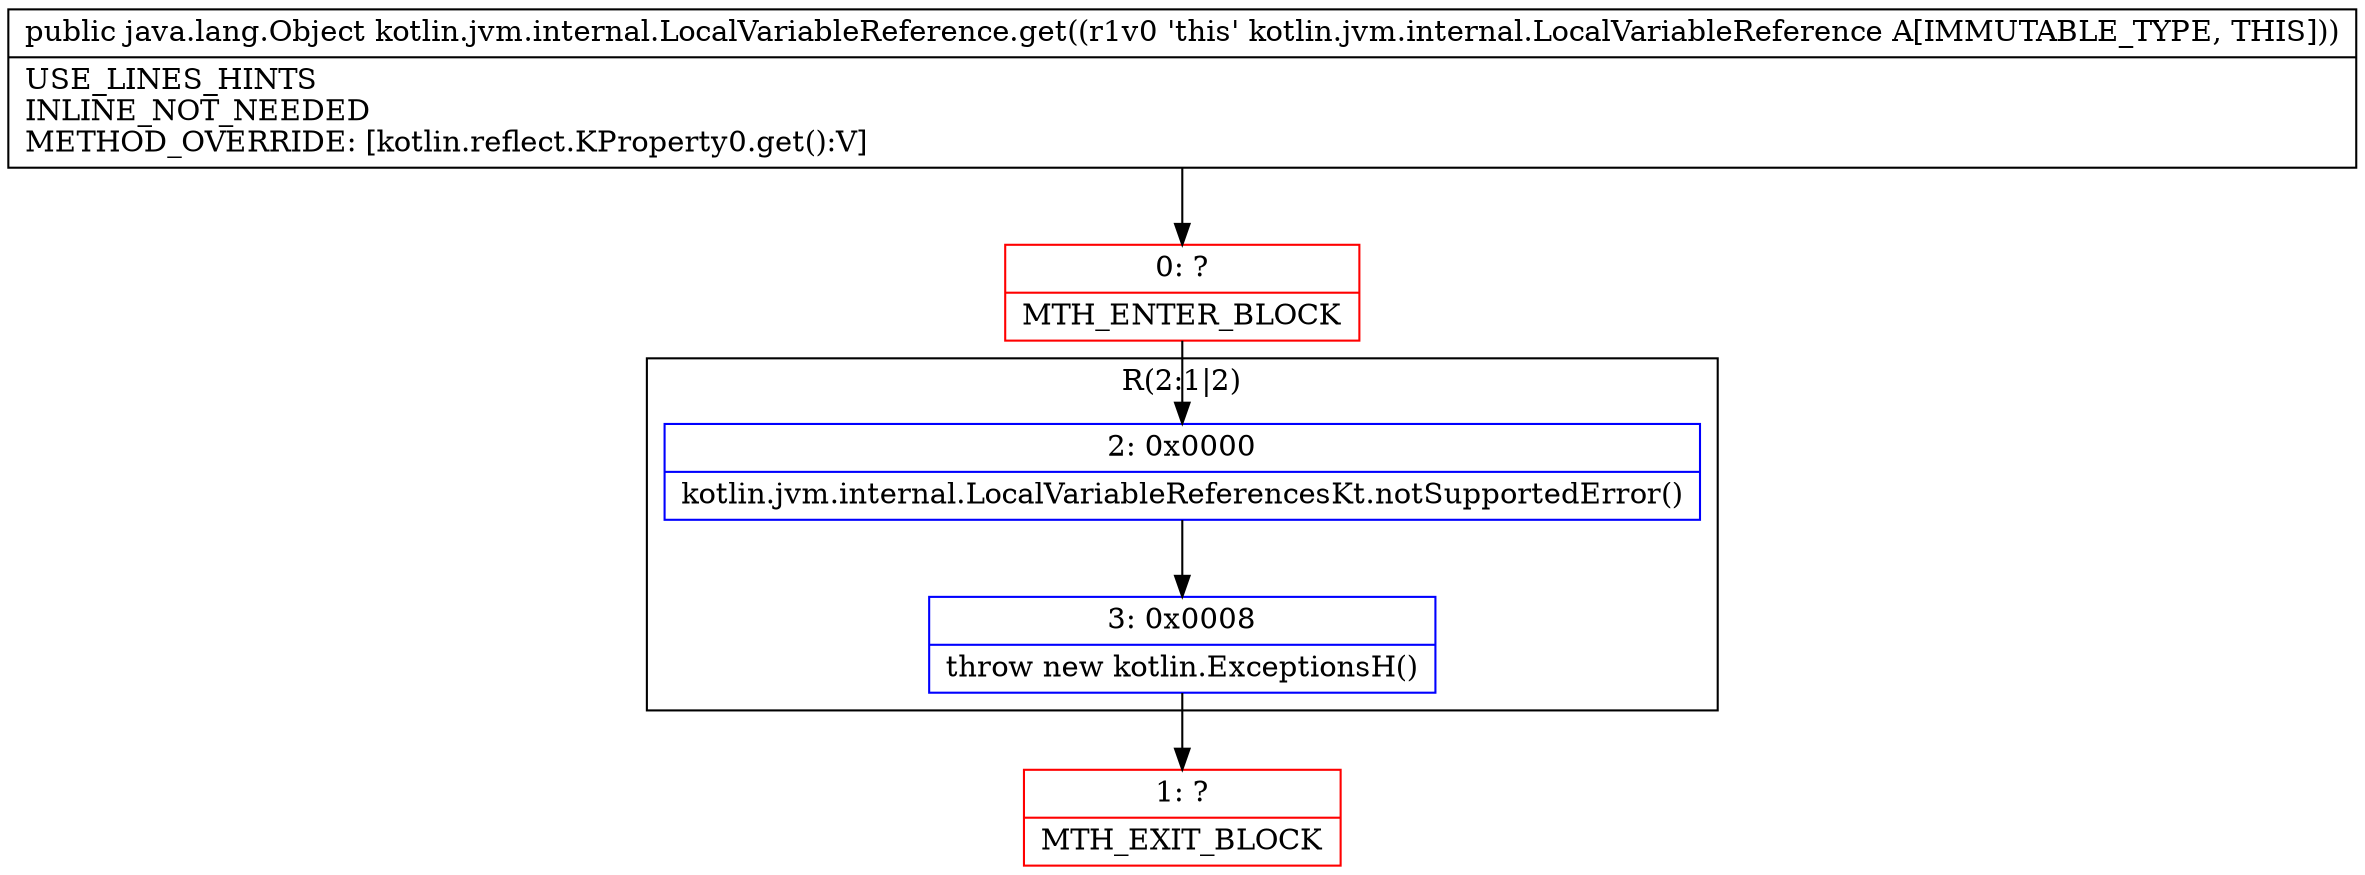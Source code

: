 digraph "CFG forkotlin.jvm.internal.LocalVariableReference.get()Ljava\/lang\/Object;" {
subgraph cluster_Region_633011918 {
label = "R(2:1|2)";
node [shape=record,color=blue];
Node_2 [shape=record,label="{2\:\ 0x0000|kotlin.jvm.internal.LocalVariableReferencesKt.notSupportedError()\l}"];
Node_3 [shape=record,label="{3\:\ 0x0008|throw new kotlin.ExceptionsH()\l}"];
}
Node_0 [shape=record,color=red,label="{0\:\ ?|MTH_ENTER_BLOCK\l}"];
Node_1 [shape=record,color=red,label="{1\:\ ?|MTH_EXIT_BLOCK\l}"];
MethodNode[shape=record,label="{public java.lang.Object kotlin.jvm.internal.LocalVariableReference.get((r1v0 'this' kotlin.jvm.internal.LocalVariableReference A[IMMUTABLE_TYPE, THIS]))  | USE_LINES_HINTS\lINLINE_NOT_NEEDED\lMETHOD_OVERRIDE: [kotlin.reflect.KProperty0.get():V]\l}"];
MethodNode -> Node_0;Node_2 -> Node_3;
Node_3 -> Node_1;
Node_0 -> Node_2;
}

